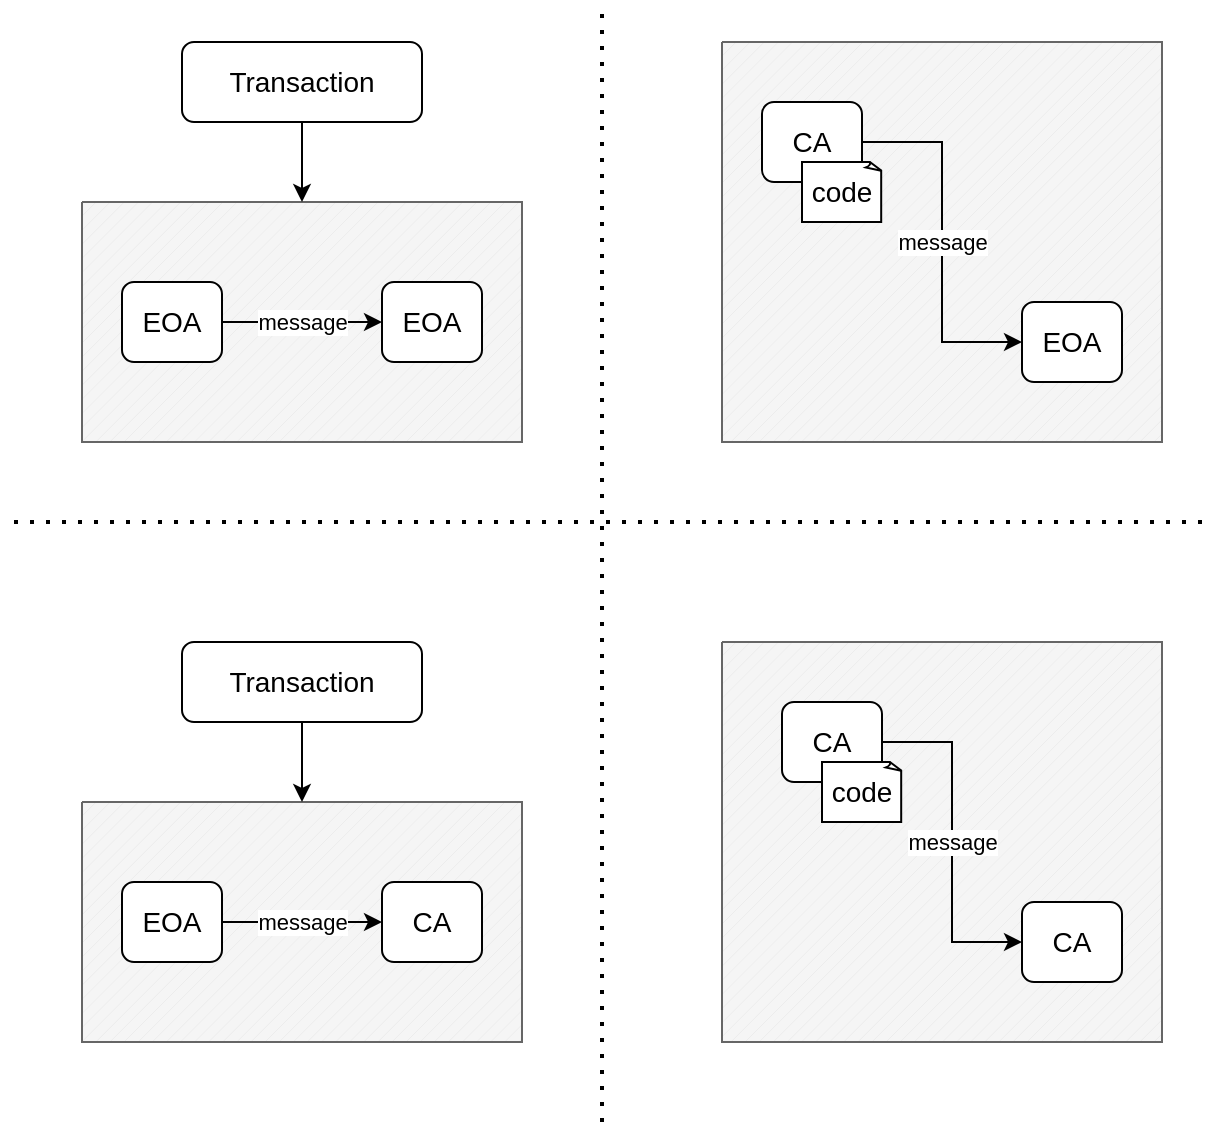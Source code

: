 <mxfile version="21.2.3" type="device">
  <diagram name="Page-1" id="fNW5vXLeDswaIBUpg1E4">
    <mxGraphModel dx="1050" dy="530" grid="1" gridSize="10" guides="1" tooltips="1" connect="1" arrows="1" fold="1" page="1" pageScale="1" pageWidth="850" pageHeight="1100" math="0" shadow="0">
      <root>
        <mxCell id="0" />
        <mxCell id="1" parent="0" />
        <mxCell id="ES7W7gQ1mrgCsHO5_Tlk-8" value="" style="verticalLabelPosition=bottom;verticalAlign=top;html=1;shape=mxgraph.basic.patternFillRect;fillStyle=diag;step=5;fillStrokeWidth=0.2;fillStrokeColor=#dddddd;fillColor=#f5f5f5;fontColor=#333333;strokeColor=#666666;fontSize=14;" vertex="1" parent="1">
          <mxGeometry x="160" y="140" width="220" height="120" as="geometry" />
        </mxCell>
        <mxCell id="ES7W7gQ1mrgCsHO5_Tlk-1" value="" style="endArrow=none;dashed=1;html=1;dashPattern=1 3;strokeWidth=2;rounded=0;" edge="1" parent="1">
          <mxGeometry width="50" height="50" relative="1" as="geometry">
            <mxPoint x="420" y="600" as="sourcePoint" />
            <mxPoint x="420" y="40" as="targetPoint" />
          </mxGeometry>
        </mxCell>
        <mxCell id="ES7W7gQ1mrgCsHO5_Tlk-2" value="" style="endArrow=none;dashed=1;html=1;dashPattern=1 3;strokeWidth=2;rounded=0;" edge="1" parent="1">
          <mxGeometry width="50" height="50" relative="1" as="geometry">
            <mxPoint x="720" y="300" as="sourcePoint" />
            <mxPoint x="120" y="300" as="targetPoint" />
          </mxGeometry>
        </mxCell>
        <mxCell id="ES7W7gQ1mrgCsHO5_Tlk-6" value="message" style="edgeStyle=orthogonalEdgeStyle;rounded=0;orthogonalLoop=1;jettySize=auto;html=1;exitX=1;exitY=0.5;exitDx=0;exitDy=0;entryX=0;entryY=0.5;entryDx=0;entryDy=0;" edge="1" parent="1" source="ES7W7gQ1mrgCsHO5_Tlk-3" target="ES7W7gQ1mrgCsHO5_Tlk-4">
          <mxGeometry relative="1" as="geometry" />
        </mxCell>
        <mxCell id="ES7W7gQ1mrgCsHO5_Tlk-3" value="&lt;font style=&quot;font-size: 14px;&quot;&gt;EOA&lt;/font&gt;" style="rounded=1;whiteSpace=wrap;html=1;" vertex="1" parent="1">
          <mxGeometry x="180" y="180" width="50" height="40" as="geometry" />
        </mxCell>
        <mxCell id="ES7W7gQ1mrgCsHO5_Tlk-4" value="EOA" style="rounded=1;whiteSpace=wrap;html=1;fontSize=14;" vertex="1" parent="1">
          <mxGeometry x="310" y="180" width="50" height="40" as="geometry" />
        </mxCell>
        <mxCell id="ES7W7gQ1mrgCsHO5_Tlk-9" style="edgeStyle=orthogonalEdgeStyle;rounded=0;orthogonalLoop=1;jettySize=auto;html=1;exitX=0.5;exitY=1;exitDx=0;exitDy=0;entryX=0.5;entryY=0;entryDx=0;entryDy=0;entryPerimeter=0;" edge="1" parent="1" source="ES7W7gQ1mrgCsHO5_Tlk-5" target="ES7W7gQ1mrgCsHO5_Tlk-8">
          <mxGeometry relative="1" as="geometry" />
        </mxCell>
        <mxCell id="ES7W7gQ1mrgCsHO5_Tlk-5" value="Transaction" style="rounded=1;whiteSpace=wrap;html=1;fontSize=14;" vertex="1" parent="1">
          <mxGeometry x="210" y="60" width="120" height="40" as="geometry" />
        </mxCell>
        <mxCell id="ES7W7gQ1mrgCsHO5_Tlk-10" value="" style="verticalLabelPosition=bottom;verticalAlign=top;html=1;shape=mxgraph.basic.patternFillRect;fillStyle=diag;step=5;fillStrokeWidth=0.2;fillStrokeColor=#dddddd;fillColor=#f5f5f5;fontColor=#333333;strokeColor=#666666;fontSize=14;" vertex="1" parent="1">
          <mxGeometry x="160" y="440" width="220" height="120" as="geometry" />
        </mxCell>
        <mxCell id="ES7W7gQ1mrgCsHO5_Tlk-11" value="message" style="edgeStyle=orthogonalEdgeStyle;rounded=0;orthogonalLoop=1;jettySize=auto;html=1;exitX=1;exitY=0.5;exitDx=0;exitDy=0;entryX=0;entryY=0.5;entryDx=0;entryDy=0;" edge="1" source="ES7W7gQ1mrgCsHO5_Tlk-12" target="ES7W7gQ1mrgCsHO5_Tlk-13" parent="1">
          <mxGeometry relative="1" as="geometry" />
        </mxCell>
        <mxCell id="ES7W7gQ1mrgCsHO5_Tlk-12" value="&lt;font style=&quot;font-size: 14px;&quot;&gt;EOA&lt;/font&gt;" style="rounded=1;whiteSpace=wrap;html=1;" vertex="1" parent="1">
          <mxGeometry x="180" y="480" width="50" height="40" as="geometry" />
        </mxCell>
        <mxCell id="ES7W7gQ1mrgCsHO5_Tlk-13" value="CA" style="rounded=1;whiteSpace=wrap;html=1;fontSize=14;" vertex="1" parent="1">
          <mxGeometry x="310" y="480" width="50" height="40" as="geometry" />
        </mxCell>
        <mxCell id="ES7W7gQ1mrgCsHO5_Tlk-14" style="edgeStyle=orthogonalEdgeStyle;rounded=0;orthogonalLoop=1;jettySize=auto;html=1;exitX=0.5;exitY=1;exitDx=0;exitDy=0;entryX=0.5;entryY=0;entryDx=0;entryDy=0;entryPerimeter=0;" edge="1" source="ES7W7gQ1mrgCsHO5_Tlk-15" target="ES7W7gQ1mrgCsHO5_Tlk-10" parent="1">
          <mxGeometry relative="1" as="geometry" />
        </mxCell>
        <mxCell id="ES7W7gQ1mrgCsHO5_Tlk-15" value="Transaction" style="rounded=1;whiteSpace=wrap;html=1;fontSize=14;" vertex="1" parent="1">
          <mxGeometry x="210" y="360" width="120" height="40" as="geometry" />
        </mxCell>
        <mxCell id="ES7W7gQ1mrgCsHO5_Tlk-16" value="" style="verticalLabelPosition=bottom;verticalAlign=top;html=1;shape=mxgraph.basic.patternFillRect;fillStyle=diag;step=5;fillStrokeWidth=0.2;fillStrokeColor=#dddddd;fillColor=#f5f5f5;fontColor=#333333;strokeColor=#666666;fontSize=14;" vertex="1" parent="1">
          <mxGeometry x="480" y="60" width="220" height="200" as="geometry" />
        </mxCell>
        <mxCell id="ES7W7gQ1mrgCsHO5_Tlk-17" value="message" style="edgeStyle=orthogonalEdgeStyle;rounded=0;orthogonalLoop=1;jettySize=auto;html=1;exitX=1;exitY=0.5;exitDx=0;exitDy=0;entryX=0;entryY=0.5;entryDx=0;entryDy=0;" edge="1" source="ES7W7gQ1mrgCsHO5_Tlk-18" target="ES7W7gQ1mrgCsHO5_Tlk-19" parent="1">
          <mxGeometry relative="1" as="geometry" />
        </mxCell>
        <mxCell id="ES7W7gQ1mrgCsHO5_Tlk-18" value="&lt;font style=&quot;font-size: 14px;&quot;&gt;CA&lt;/font&gt;" style="rounded=1;whiteSpace=wrap;html=1;" vertex="1" parent="1">
          <mxGeometry x="500" y="90" width="50" height="40" as="geometry" />
        </mxCell>
        <mxCell id="ES7W7gQ1mrgCsHO5_Tlk-19" value="EOA" style="rounded=1;whiteSpace=wrap;html=1;fontSize=14;" vertex="1" parent="1">
          <mxGeometry x="630" y="190" width="50" height="40" as="geometry" />
        </mxCell>
        <mxCell id="ES7W7gQ1mrgCsHO5_Tlk-20" value="" style="verticalLabelPosition=bottom;verticalAlign=top;html=1;shape=mxgraph.basic.patternFillRect;fillStyle=diag;step=5;fillStrokeWidth=0.2;fillStrokeColor=#dddddd;fillColor=#f5f5f5;fontColor=#333333;strokeColor=#666666;fontSize=14;" vertex="1" parent="1">
          <mxGeometry x="480" y="360" width="220" height="200" as="geometry" />
        </mxCell>
        <mxCell id="ES7W7gQ1mrgCsHO5_Tlk-21" value="message" style="edgeStyle=orthogonalEdgeStyle;rounded=0;orthogonalLoop=1;jettySize=auto;html=1;exitX=1;exitY=0.5;exitDx=0;exitDy=0;entryX=0;entryY=0.5;entryDx=0;entryDy=0;" edge="1" source="ES7W7gQ1mrgCsHO5_Tlk-22" target="ES7W7gQ1mrgCsHO5_Tlk-23" parent="1">
          <mxGeometry relative="1" as="geometry" />
        </mxCell>
        <mxCell id="ES7W7gQ1mrgCsHO5_Tlk-22" value="&lt;font style=&quot;font-size: 14px;&quot;&gt;CA&lt;/font&gt;" style="rounded=1;whiteSpace=wrap;html=1;" vertex="1" parent="1">
          <mxGeometry x="510" y="390" width="50" height="40" as="geometry" />
        </mxCell>
        <mxCell id="ES7W7gQ1mrgCsHO5_Tlk-23" value="CA" style="rounded=1;whiteSpace=wrap;html=1;fontSize=14;" vertex="1" parent="1">
          <mxGeometry x="630" y="490" width="50" height="40" as="geometry" />
        </mxCell>
        <mxCell id="ES7W7gQ1mrgCsHO5_Tlk-25" value="&lt;font style=&quot;font-size: 14px;&quot;&gt;code&lt;/font&gt;" style="whiteSpace=wrap;html=1;shape=mxgraph.basic.document" vertex="1" parent="1">
          <mxGeometry x="520" y="120" width="40" height="30" as="geometry" />
        </mxCell>
        <mxCell id="ES7W7gQ1mrgCsHO5_Tlk-26" value="&lt;font style=&quot;font-size: 14px;&quot;&gt;code&lt;/font&gt;" style="whiteSpace=wrap;html=1;shape=mxgraph.basic.document" vertex="1" parent="1">
          <mxGeometry x="530" y="420" width="40" height="30" as="geometry" />
        </mxCell>
      </root>
    </mxGraphModel>
  </diagram>
</mxfile>
